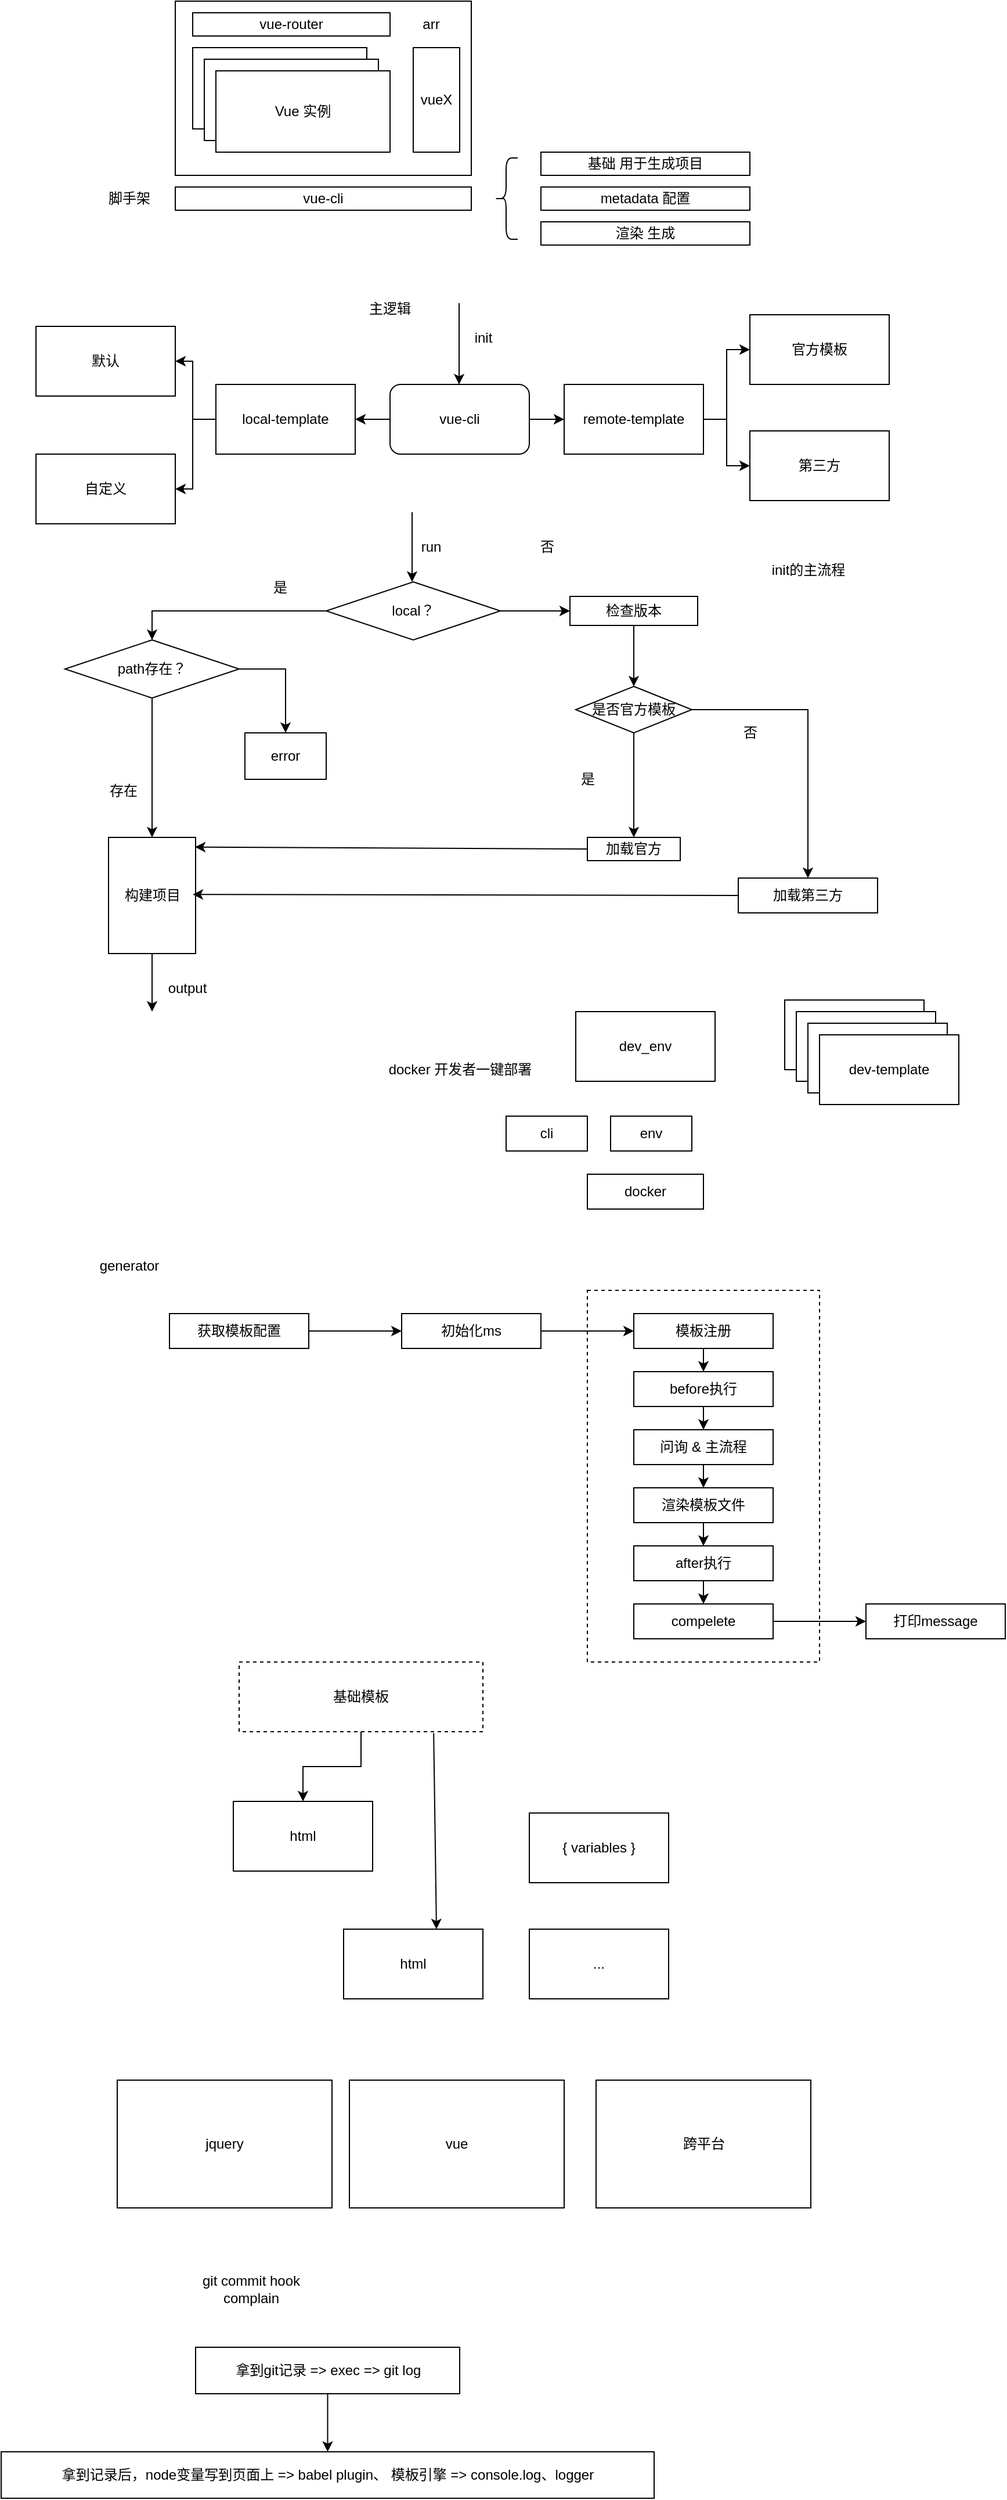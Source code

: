 <mxfile version="16.6.1" type="device"><diagram id="F49EyNvaIZhDnBV2fqFG" name="Page-1"><mxGraphModel dx="1721" dy="723" grid="1" gridSize="10" guides="1" tooltips="1" connect="1" arrows="1" fold="1" page="1" pageScale="1" pageWidth="827" pageHeight="1169" math="0" shadow="0"><root><mxCell id="0"/><mxCell id="1" parent="0"/><mxCell id="8FGmdDWZDMf_Wr4Ivnu4-96" value="" style="rounded=0;whiteSpace=wrap;html=1;dashed=1;" vertex="1" parent="1"><mxGeometry x="440" y="1180" width="200" height="320" as="geometry"/></mxCell><mxCell id="8FGmdDWZDMf_Wr4Ivnu4-10" value="" style="rounded=0;whiteSpace=wrap;html=1;" vertex="1" parent="1"><mxGeometry x="85" y="70" width="255" height="150" as="geometry"/></mxCell><mxCell id="8FGmdDWZDMf_Wr4Ivnu4-1" value="脚手架" style="text;html=1;align=center;verticalAlign=middle;resizable=0;points=[];autosize=1;strokeColor=none;fillColor=none;" vertex="1" parent="1"><mxGeometry x="20" y="230" width="50" height="20" as="geometry"/></mxCell><mxCell id="8FGmdDWZDMf_Wr4Ivnu4-2" value="Vue" style="rounded=0;whiteSpace=wrap;html=1;" vertex="1" parent="1"><mxGeometry x="100" y="110" width="150" height="70" as="geometry"/></mxCell><mxCell id="8FGmdDWZDMf_Wr4Ivnu4-3" value="vue-router" style="rounded=0;whiteSpace=wrap;html=1;" vertex="1" parent="1"><mxGeometry x="100" y="80" width="170" height="20" as="geometry"/></mxCell><mxCell id="8FGmdDWZDMf_Wr4Ivnu4-5" value="Vue" style="rounded=0;whiteSpace=wrap;html=1;" vertex="1" parent="1"><mxGeometry x="110" y="120" width="150" height="70" as="geometry"/></mxCell><mxCell id="8FGmdDWZDMf_Wr4Ivnu4-6" value="Vue 实例" style="rounded=0;whiteSpace=wrap;html=1;" vertex="1" parent="1"><mxGeometry x="120" y="130" width="150" height="70" as="geometry"/></mxCell><mxCell id="8FGmdDWZDMf_Wr4Ivnu4-7" value="arr" style="text;html=1;align=center;verticalAlign=middle;resizable=0;points=[];autosize=1;strokeColor=none;fillColor=none;" vertex="1" parent="1"><mxGeometry x="290" y="80" width="30" height="20" as="geometry"/></mxCell><mxCell id="8FGmdDWZDMf_Wr4Ivnu4-8" value="vueX" style="rounded=0;whiteSpace=wrap;html=1;" vertex="1" parent="1"><mxGeometry x="290" y="110" width="40" height="90" as="geometry"/></mxCell><mxCell id="8FGmdDWZDMf_Wr4Ivnu4-9" value="vue-cli" style="rounded=0;whiteSpace=wrap;html=1;" vertex="1" parent="1"><mxGeometry x="85" y="230" width="255" height="20" as="geometry"/></mxCell><mxCell id="8FGmdDWZDMf_Wr4Ivnu4-12" value="" style="shape=curlyBracket;whiteSpace=wrap;html=1;rounded=1;" vertex="1" parent="1"><mxGeometry x="360" y="205" width="20" height="70" as="geometry"/></mxCell><mxCell id="8FGmdDWZDMf_Wr4Ivnu4-13" value="基础 用于生成项目" style="rounded=0;whiteSpace=wrap;html=1;" vertex="1" parent="1"><mxGeometry x="400" y="200" width="180" height="20" as="geometry"/></mxCell><mxCell id="8FGmdDWZDMf_Wr4Ivnu4-14" value="metadata 配置" style="rounded=0;whiteSpace=wrap;html=1;" vertex="1" parent="1"><mxGeometry x="400" y="230" width="180" height="20" as="geometry"/></mxCell><mxCell id="8FGmdDWZDMf_Wr4Ivnu4-15" value="渲染 生成" style="rounded=0;whiteSpace=wrap;html=1;" vertex="1" parent="1"><mxGeometry x="400" y="260" width="180" height="20" as="geometry"/></mxCell><mxCell id="8FGmdDWZDMf_Wr4Ivnu4-22" value="" style="edgeStyle=orthogonalEdgeStyle;rounded=0;orthogonalLoop=1;jettySize=auto;html=1;" edge="1" parent="1" source="8FGmdDWZDMf_Wr4Ivnu4-16" target="8FGmdDWZDMf_Wr4Ivnu4-19"><mxGeometry relative="1" as="geometry"/></mxCell><mxCell id="8FGmdDWZDMf_Wr4Ivnu4-29" value="" style="edgeStyle=orthogonalEdgeStyle;rounded=0;orthogonalLoop=1;jettySize=auto;html=1;" edge="1" parent="1" source="8FGmdDWZDMf_Wr4Ivnu4-16" target="8FGmdDWZDMf_Wr4Ivnu4-28"><mxGeometry relative="1" as="geometry"/></mxCell><mxCell id="8FGmdDWZDMf_Wr4Ivnu4-16" value="vue-cli" style="rounded=1;whiteSpace=wrap;html=1;" vertex="1" parent="1"><mxGeometry x="270" y="400" width="120" height="60" as="geometry"/></mxCell><mxCell id="8FGmdDWZDMf_Wr4Ivnu4-17" value="" style="endArrow=classic;html=1;rounded=0;" edge="1" parent="1"><mxGeometry width="50" height="50" relative="1" as="geometry"><mxPoint x="329.5" y="330" as="sourcePoint"/><mxPoint x="329.5" y="400" as="targetPoint"/></mxGeometry></mxCell><mxCell id="8FGmdDWZDMf_Wr4Ivnu4-18" value="init" style="text;html=1;align=center;verticalAlign=middle;resizable=0;points=[];autosize=1;strokeColor=none;fillColor=none;" vertex="1" parent="1"><mxGeometry x="335" y="350" width="30" height="20" as="geometry"/></mxCell><mxCell id="8FGmdDWZDMf_Wr4Ivnu4-24" value="" style="edgeStyle=orthogonalEdgeStyle;rounded=0;orthogonalLoop=1;jettySize=auto;html=1;" edge="1" parent="1" source="8FGmdDWZDMf_Wr4Ivnu4-19" target="8FGmdDWZDMf_Wr4Ivnu4-23"><mxGeometry relative="1" as="geometry"/></mxCell><mxCell id="8FGmdDWZDMf_Wr4Ivnu4-19" value="remote-template" style="rounded=0;whiteSpace=wrap;html=1;" vertex="1" parent="1"><mxGeometry x="420" y="400" width="120" height="60" as="geometry"/></mxCell><mxCell id="8FGmdDWZDMf_Wr4Ivnu4-23" value="官方模板" style="rounded=0;whiteSpace=wrap;html=1;" vertex="1" parent="1"><mxGeometry x="580" y="340" width="120" height="60" as="geometry"/></mxCell><mxCell id="8FGmdDWZDMf_Wr4Ivnu4-25" value="第三方" style="rounded=0;whiteSpace=wrap;html=1;" vertex="1" parent="1"><mxGeometry x="580" y="440" width="120" height="60" as="geometry"/></mxCell><mxCell id="8FGmdDWZDMf_Wr4Ivnu4-26" value="" style="edgeStyle=orthogonalEdgeStyle;rounded=0;orthogonalLoop=1;jettySize=auto;html=1;exitX=1;exitY=0.5;exitDx=0;exitDy=0;entryX=0;entryY=0.5;entryDx=0;entryDy=0;" edge="1" parent="1" source="8FGmdDWZDMf_Wr4Ivnu4-19" target="8FGmdDWZDMf_Wr4Ivnu4-25"><mxGeometry relative="1" as="geometry"><mxPoint x="550" y="440" as="sourcePoint"/><mxPoint x="590" y="380" as="targetPoint"/></mxGeometry></mxCell><mxCell id="8FGmdDWZDMf_Wr4Ivnu4-27" value="主逻辑" style="text;html=1;strokeColor=none;fillColor=none;align=center;verticalAlign=middle;whiteSpace=wrap;rounded=0;" vertex="1" parent="1"><mxGeometry x="240" y="320" width="60" height="30" as="geometry"/></mxCell><mxCell id="8FGmdDWZDMf_Wr4Ivnu4-28" value="local-template" style="rounded=0;whiteSpace=wrap;html=1;" vertex="1" parent="1"><mxGeometry x="120" y="400" width="120" height="60" as="geometry"/></mxCell><mxCell id="8FGmdDWZDMf_Wr4Ivnu4-30" value="默认" style="rounded=0;whiteSpace=wrap;html=1;" vertex="1" parent="1"><mxGeometry x="-35" y="350" width="120" height="60" as="geometry"/></mxCell><mxCell id="8FGmdDWZDMf_Wr4Ivnu4-31" value="自定义" style="rounded=0;whiteSpace=wrap;html=1;" vertex="1" parent="1"><mxGeometry x="-35" y="460" width="120" height="60" as="geometry"/></mxCell><mxCell id="8FGmdDWZDMf_Wr4Ivnu4-32" value="" style="edgeStyle=orthogonalEdgeStyle;rounded=0;orthogonalLoop=1;jettySize=auto;html=1;exitX=0;exitY=0.5;exitDx=0;exitDy=0;entryX=1;entryY=0.5;entryDx=0;entryDy=0;" edge="1" parent="1" source="8FGmdDWZDMf_Wr4Ivnu4-28" target="8FGmdDWZDMf_Wr4Ivnu4-30"><mxGeometry relative="1" as="geometry"><mxPoint x="550" y="440" as="sourcePoint"/><mxPoint x="170" y="370" as="targetPoint"/></mxGeometry></mxCell><mxCell id="8FGmdDWZDMf_Wr4Ivnu4-33" value="" style="edgeStyle=orthogonalEdgeStyle;rounded=0;orthogonalLoop=1;jettySize=auto;html=1;entryX=1;entryY=0.5;entryDx=0;entryDy=0;" edge="1" parent="1" target="8FGmdDWZDMf_Wr4Ivnu4-31"><mxGeometry relative="1" as="geometry"><mxPoint x="100" y="430" as="sourcePoint"/><mxPoint x="95" y="390" as="targetPoint"/><Array as="points"><mxPoint x="100" y="490"/></Array></mxGeometry></mxCell><mxCell id="8FGmdDWZDMf_Wr4Ivnu4-39" value="" style="edgeStyle=orthogonalEdgeStyle;rounded=0;orthogonalLoop=1;jettySize=auto;html=1;entryX=0.5;entryY=0;entryDx=0;entryDy=0;" edge="1" parent="1" source="8FGmdDWZDMf_Wr4Ivnu4-34" target="8FGmdDWZDMf_Wr4Ivnu4-38"><mxGeometry relative="1" as="geometry"/></mxCell><mxCell id="8FGmdDWZDMf_Wr4Ivnu4-51" value="" style="edgeStyle=orthogonalEdgeStyle;rounded=0;orthogonalLoop=1;jettySize=auto;html=1;" edge="1" parent="1" source="8FGmdDWZDMf_Wr4Ivnu4-34" target="8FGmdDWZDMf_Wr4Ivnu4-50"><mxGeometry relative="1" as="geometry"/></mxCell><mxCell id="8FGmdDWZDMf_Wr4Ivnu4-34" value="local？" style="rhombus;whiteSpace=wrap;html=1;" vertex="1" parent="1"><mxGeometry x="215" y="570" width="150" height="50" as="geometry"/></mxCell><mxCell id="8FGmdDWZDMf_Wr4Ivnu4-36" value="" style="endArrow=classic;html=1;rounded=0;" edge="1" parent="1"><mxGeometry width="50" height="50" relative="1" as="geometry"><mxPoint x="289" y="510" as="sourcePoint"/><mxPoint x="289" y="570" as="targetPoint"/></mxGeometry></mxCell><mxCell id="8FGmdDWZDMf_Wr4Ivnu4-37" value="run" style="text;html=1;align=center;verticalAlign=middle;resizable=0;points=[];autosize=1;strokeColor=none;fillColor=none;" vertex="1" parent="1"><mxGeometry x="290" y="530" width="30" height="20" as="geometry"/></mxCell><mxCell id="8FGmdDWZDMf_Wr4Ivnu4-41" value="" style="edgeStyle=orthogonalEdgeStyle;rounded=0;orthogonalLoop=1;jettySize=auto;html=1;" edge="1" parent="1" source="8FGmdDWZDMf_Wr4Ivnu4-38" target="8FGmdDWZDMf_Wr4Ivnu4-40"><mxGeometry relative="1" as="geometry"/></mxCell><mxCell id="8FGmdDWZDMf_Wr4Ivnu4-38" value="path存在？" style="rhombus;whiteSpace=wrap;html=1;" vertex="1" parent="1"><mxGeometry x="-10" y="620" width="150" height="50" as="geometry"/></mxCell><mxCell id="8FGmdDWZDMf_Wr4Ivnu4-40" value="构建项目" style="whiteSpace=wrap;html=1;" vertex="1" parent="1"><mxGeometry x="27.5" y="790" width="75" height="100" as="geometry"/></mxCell><mxCell id="8FGmdDWZDMf_Wr4Ivnu4-42" value="存在" style="text;html=1;align=center;verticalAlign=middle;resizable=0;points=[];autosize=1;strokeColor=none;fillColor=none;" vertex="1" parent="1"><mxGeometry x="20" y="740" width="40" height="20" as="geometry"/></mxCell><mxCell id="8FGmdDWZDMf_Wr4Ivnu4-45" value="error" style="whiteSpace=wrap;html=1;" vertex="1" parent="1"><mxGeometry x="145" y="700" width="70" height="40" as="geometry"/></mxCell><mxCell id="8FGmdDWZDMf_Wr4Ivnu4-46" value="" style="endArrow=classic;html=1;rounded=0;exitX=1;exitY=0.5;exitDx=0;exitDy=0;entryX=0.5;entryY=0;entryDx=0;entryDy=0;" edge="1" parent="1" source="8FGmdDWZDMf_Wr4Ivnu4-38" target="8FGmdDWZDMf_Wr4Ivnu4-45"><mxGeometry width="50" height="50" relative="1" as="geometry"><mxPoint x="360" y="730" as="sourcePoint"/><mxPoint x="410" y="680" as="targetPoint"/><Array as="points"><mxPoint x="180" y="645"/></Array></mxGeometry></mxCell><mxCell id="8FGmdDWZDMf_Wr4Ivnu4-47" value="是" style="text;html=1;align=center;verticalAlign=middle;resizable=0;points=[];autosize=1;strokeColor=none;fillColor=none;" vertex="1" parent="1"><mxGeometry x="160" y="565" width="30" height="20" as="geometry"/></mxCell><mxCell id="8FGmdDWZDMf_Wr4Ivnu4-48" value="否" style="text;html=1;align=center;verticalAlign=middle;resizable=0;points=[];autosize=1;strokeColor=none;fillColor=none;" vertex="1" parent="1"><mxGeometry x="390" y="530" width="30" height="20" as="geometry"/></mxCell><mxCell id="8FGmdDWZDMf_Wr4Ivnu4-55" value="" style="edgeStyle=orthogonalEdgeStyle;rounded=0;orthogonalLoop=1;jettySize=auto;html=1;" edge="1" parent="1" source="8FGmdDWZDMf_Wr4Ivnu4-50" target="8FGmdDWZDMf_Wr4Ivnu4-54"><mxGeometry relative="1" as="geometry"/></mxCell><mxCell id="8FGmdDWZDMf_Wr4Ivnu4-50" value="检查版本" style="whiteSpace=wrap;html=1;" vertex="1" parent="1"><mxGeometry x="425" y="582.5" width="110" height="25" as="geometry"/></mxCell><mxCell id="8FGmdDWZDMf_Wr4Ivnu4-57" value="" style="edgeStyle=orthogonalEdgeStyle;rounded=0;orthogonalLoop=1;jettySize=auto;html=1;" edge="1" parent="1" source="8FGmdDWZDMf_Wr4Ivnu4-54" target="8FGmdDWZDMf_Wr4Ivnu4-56"><mxGeometry relative="1" as="geometry"/></mxCell><mxCell id="8FGmdDWZDMf_Wr4Ivnu4-60" value="" style="edgeStyle=orthogonalEdgeStyle;rounded=0;orthogonalLoop=1;jettySize=auto;html=1;" edge="1" parent="1" source="8FGmdDWZDMf_Wr4Ivnu4-54" target="8FGmdDWZDMf_Wr4Ivnu4-59"><mxGeometry relative="1" as="geometry"/></mxCell><mxCell id="8FGmdDWZDMf_Wr4Ivnu4-54" value="是否官方模板" style="rhombus;whiteSpace=wrap;html=1;" vertex="1" parent="1"><mxGeometry x="430" y="660" width="100" height="40" as="geometry"/></mxCell><mxCell id="8FGmdDWZDMf_Wr4Ivnu4-56" value="加载官方" style="whiteSpace=wrap;html=1;" vertex="1" parent="1"><mxGeometry x="440" y="790" width="80" height="20" as="geometry"/></mxCell><mxCell id="8FGmdDWZDMf_Wr4Ivnu4-58" value="是" style="text;html=1;align=center;verticalAlign=middle;resizable=0;points=[];autosize=1;strokeColor=none;fillColor=none;" vertex="1" parent="1"><mxGeometry x="425" y="730" width="30" height="20" as="geometry"/></mxCell><mxCell id="8FGmdDWZDMf_Wr4Ivnu4-59" value="加载第三方" style="whiteSpace=wrap;html=1;" vertex="1" parent="1"><mxGeometry x="570" y="825" width="120" height="30" as="geometry"/></mxCell><mxCell id="8FGmdDWZDMf_Wr4Ivnu4-61" value="否" style="text;html=1;align=center;verticalAlign=middle;resizable=0;points=[];autosize=1;strokeColor=none;fillColor=none;" vertex="1" parent="1"><mxGeometry x="565" y="690" width="30" height="20" as="geometry"/></mxCell><mxCell id="8FGmdDWZDMf_Wr4Ivnu4-62" value="" style="endArrow=classic;html=1;rounded=0;exitX=0;exitY=0.5;exitDx=0;exitDy=0;entryX=0.993;entryY=0.083;entryDx=0;entryDy=0;entryPerimeter=0;" edge="1" parent="1" source="8FGmdDWZDMf_Wr4Ivnu4-56" target="8FGmdDWZDMf_Wr4Ivnu4-40"><mxGeometry width="50" height="50" relative="1" as="geometry"><mxPoint x="430" y="730" as="sourcePoint"/><mxPoint x="480" y="680" as="targetPoint"/></mxGeometry></mxCell><mxCell id="8FGmdDWZDMf_Wr4Ivnu4-63" value="" style="endArrow=classic;html=1;rounded=0;exitX=0;exitY=0.5;exitDx=0;exitDy=0;entryX=0.993;entryY=0.083;entryDx=0;entryDy=0;entryPerimeter=0;" edge="1" parent="1" source="8FGmdDWZDMf_Wr4Ivnu4-59"><mxGeometry width="50" height="50" relative="1" as="geometry"><mxPoint x="438.03" y="840.85" as="sourcePoint"/><mxPoint x="100.005" y="839.15" as="targetPoint"/></mxGeometry></mxCell><mxCell id="8FGmdDWZDMf_Wr4Ivnu4-64" value="" style="endArrow=classic;html=1;rounded=0;exitX=0.5;exitY=1;exitDx=0;exitDy=0;" edge="1" parent="1" source="8FGmdDWZDMf_Wr4Ivnu4-40"><mxGeometry width="50" height="50" relative="1" as="geometry"><mxPoint x="340" y="800" as="sourcePoint"/><mxPoint x="65" y="940" as="targetPoint"/></mxGeometry></mxCell><mxCell id="8FGmdDWZDMf_Wr4Ivnu4-66" value="output" style="text;html=1;align=center;verticalAlign=middle;resizable=0;points=[];autosize=1;strokeColor=none;fillColor=none;" vertex="1" parent="1"><mxGeometry x="70" y="910" width="50" height="20" as="geometry"/></mxCell><mxCell id="8FGmdDWZDMf_Wr4Ivnu4-67" value="init的主流程" style="text;html=1;align=center;verticalAlign=middle;resizable=0;points=[];autosize=1;strokeColor=none;fillColor=none;" vertex="1" parent="1"><mxGeometry x="590" y="550" width="80" height="20" as="geometry"/></mxCell><mxCell id="8FGmdDWZDMf_Wr4Ivnu4-68" value="docker 开发者一键部署" style="text;html=1;align=center;verticalAlign=middle;resizable=0;points=[];autosize=1;strokeColor=none;fillColor=none;" vertex="1" parent="1"><mxGeometry x="260" y="980" width="140" height="20" as="geometry"/></mxCell><mxCell id="8FGmdDWZDMf_Wr4Ivnu4-69" value="dev-template" style="rounded=0;whiteSpace=wrap;html=1;" vertex="1" parent="1"><mxGeometry x="610" y="930" width="120" height="60" as="geometry"/></mxCell><mxCell id="8FGmdDWZDMf_Wr4Ivnu4-70" value="dev-template" style="rounded=0;whiteSpace=wrap;html=1;" vertex="1" parent="1"><mxGeometry x="620" y="940" width="120" height="60" as="geometry"/></mxCell><mxCell id="8FGmdDWZDMf_Wr4Ivnu4-71" value="dev-template" style="rounded=0;whiteSpace=wrap;html=1;" vertex="1" parent="1"><mxGeometry x="630" y="950" width="120" height="60" as="geometry"/></mxCell><mxCell id="8FGmdDWZDMf_Wr4Ivnu4-72" value="dev-template" style="rounded=0;whiteSpace=wrap;html=1;" vertex="1" parent="1"><mxGeometry x="640" y="960" width="120" height="60" as="geometry"/></mxCell><mxCell id="8FGmdDWZDMf_Wr4Ivnu4-73" value="docker" style="rounded=0;whiteSpace=wrap;html=1;" vertex="1" parent="1"><mxGeometry x="440" y="1080" width="100" height="30" as="geometry"/></mxCell><mxCell id="8FGmdDWZDMf_Wr4Ivnu4-74" value="dev_env" style="rounded=0;whiteSpace=wrap;html=1;" vertex="1" parent="1"><mxGeometry x="430" y="940" width="120" height="60" as="geometry"/></mxCell><mxCell id="8FGmdDWZDMf_Wr4Ivnu4-75" value="cli" style="rounded=0;whiteSpace=wrap;html=1;" vertex="1" parent="1"><mxGeometry x="370" y="1030" width="70" height="30" as="geometry"/></mxCell><mxCell id="8FGmdDWZDMf_Wr4Ivnu4-76" value="env" style="rounded=0;whiteSpace=wrap;html=1;" vertex="1" parent="1"><mxGeometry x="460" y="1030" width="70" height="30" as="geometry"/></mxCell><mxCell id="8FGmdDWZDMf_Wr4Ivnu4-80" value="" style="edgeStyle=orthogonalEdgeStyle;rounded=0;orthogonalLoop=1;jettySize=auto;html=1;" edge="1" parent="1" source="8FGmdDWZDMf_Wr4Ivnu4-77" target="8FGmdDWZDMf_Wr4Ivnu4-79"><mxGeometry relative="1" as="geometry"/></mxCell><mxCell id="8FGmdDWZDMf_Wr4Ivnu4-77" value="获取模板配置" style="rounded=0;whiteSpace=wrap;html=1;" vertex="1" parent="1"><mxGeometry x="80" y="1200" width="120" height="30" as="geometry"/></mxCell><mxCell id="8FGmdDWZDMf_Wr4Ivnu4-78" value="generator" style="text;html=1;align=center;verticalAlign=middle;resizable=0;points=[];autosize=1;strokeColor=none;fillColor=none;" vertex="1" parent="1"><mxGeometry x="10" y="1149" width="70" height="20" as="geometry"/></mxCell><mxCell id="8FGmdDWZDMf_Wr4Ivnu4-82" value="" style="edgeStyle=orthogonalEdgeStyle;rounded=0;orthogonalLoop=1;jettySize=auto;html=1;" edge="1" parent="1" source="8FGmdDWZDMf_Wr4Ivnu4-79" target="8FGmdDWZDMf_Wr4Ivnu4-81"><mxGeometry relative="1" as="geometry"/></mxCell><mxCell id="8FGmdDWZDMf_Wr4Ivnu4-79" value="初始化ms" style="rounded=0;whiteSpace=wrap;html=1;" vertex="1" parent="1"><mxGeometry x="280" y="1200" width="120" height="30" as="geometry"/></mxCell><mxCell id="8FGmdDWZDMf_Wr4Ivnu4-84" value="" style="edgeStyle=orthogonalEdgeStyle;rounded=0;orthogonalLoop=1;jettySize=auto;html=1;" edge="1" parent="1" source="8FGmdDWZDMf_Wr4Ivnu4-81" target="8FGmdDWZDMf_Wr4Ivnu4-83"><mxGeometry relative="1" as="geometry"/></mxCell><mxCell id="8FGmdDWZDMf_Wr4Ivnu4-81" value="模板注册" style="rounded=0;whiteSpace=wrap;html=1;" vertex="1" parent="1"><mxGeometry x="480" y="1200" width="120" height="30" as="geometry"/></mxCell><mxCell id="8FGmdDWZDMf_Wr4Ivnu4-87" value="" style="edgeStyle=orthogonalEdgeStyle;rounded=0;orthogonalLoop=1;jettySize=auto;html=1;" edge="1" parent="1" source="8FGmdDWZDMf_Wr4Ivnu4-83" target="8FGmdDWZDMf_Wr4Ivnu4-86"><mxGeometry relative="1" as="geometry"/></mxCell><mxCell id="8FGmdDWZDMf_Wr4Ivnu4-83" value="before执行" style="rounded=0;whiteSpace=wrap;html=1;" vertex="1" parent="1"><mxGeometry x="480" y="1250" width="120" height="30" as="geometry"/></mxCell><mxCell id="8FGmdDWZDMf_Wr4Ivnu4-89" value="" style="edgeStyle=orthogonalEdgeStyle;rounded=0;orthogonalLoop=1;jettySize=auto;html=1;" edge="1" parent="1" source="8FGmdDWZDMf_Wr4Ivnu4-86" target="8FGmdDWZDMf_Wr4Ivnu4-88"><mxGeometry relative="1" as="geometry"/></mxCell><mxCell id="8FGmdDWZDMf_Wr4Ivnu4-86" value="问询 &amp;amp; 主流程" style="rounded=0;whiteSpace=wrap;html=1;" vertex="1" parent="1"><mxGeometry x="480" y="1300" width="120" height="30" as="geometry"/></mxCell><mxCell id="8FGmdDWZDMf_Wr4Ivnu4-91" value="" style="edgeStyle=orthogonalEdgeStyle;rounded=0;orthogonalLoop=1;jettySize=auto;html=1;" edge="1" parent="1" source="8FGmdDWZDMf_Wr4Ivnu4-88" target="8FGmdDWZDMf_Wr4Ivnu4-90"><mxGeometry relative="1" as="geometry"/></mxCell><mxCell id="8FGmdDWZDMf_Wr4Ivnu4-88" value="渲染模板文件" style="rounded=0;whiteSpace=wrap;html=1;" vertex="1" parent="1"><mxGeometry x="480" y="1350" width="120" height="30" as="geometry"/></mxCell><mxCell id="8FGmdDWZDMf_Wr4Ivnu4-93" value="" style="edgeStyle=orthogonalEdgeStyle;rounded=0;orthogonalLoop=1;jettySize=auto;html=1;" edge="1" parent="1" source="8FGmdDWZDMf_Wr4Ivnu4-90" target="8FGmdDWZDMf_Wr4Ivnu4-92"><mxGeometry relative="1" as="geometry"/></mxCell><mxCell id="8FGmdDWZDMf_Wr4Ivnu4-90" value="after执行" style="rounded=0;whiteSpace=wrap;html=1;" vertex="1" parent="1"><mxGeometry x="480" y="1400" width="120" height="30" as="geometry"/></mxCell><mxCell id="8FGmdDWZDMf_Wr4Ivnu4-95" value="" style="edgeStyle=orthogonalEdgeStyle;rounded=0;orthogonalLoop=1;jettySize=auto;html=1;" edge="1" parent="1" source="8FGmdDWZDMf_Wr4Ivnu4-92" target="8FGmdDWZDMf_Wr4Ivnu4-94"><mxGeometry relative="1" as="geometry"/></mxCell><mxCell id="8FGmdDWZDMf_Wr4Ivnu4-92" value="compelete" style="rounded=0;whiteSpace=wrap;html=1;" vertex="1" parent="1"><mxGeometry x="480" y="1450" width="120" height="30" as="geometry"/></mxCell><mxCell id="8FGmdDWZDMf_Wr4Ivnu4-94" value="打印message" style="rounded=0;whiteSpace=wrap;html=1;" vertex="1" parent="1"><mxGeometry x="680" y="1450" width="120" height="30" as="geometry"/></mxCell><mxCell id="8FGmdDWZDMf_Wr4Ivnu4-97" value="html" style="rounded=0;whiteSpace=wrap;html=1;" vertex="1" parent="1"><mxGeometry x="135" y="1620" width="120" height="60" as="geometry"/></mxCell><mxCell id="8FGmdDWZDMf_Wr4Ivnu4-99" value="" style="edgeStyle=orthogonalEdgeStyle;rounded=0;orthogonalLoop=1;jettySize=auto;html=1;" edge="1" parent="1" source="8FGmdDWZDMf_Wr4Ivnu4-98" target="8FGmdDWZDMf_Wr4Ivnu4-97"><mxGeometry relative="1" as="geometry"/></mxCell><mxCell id="8FGmdDWZDMf_Wr4Ivnu4-98" value="基础模板" style="rounded=0;whiteSpace=wrap;html=1;dashed=1;" vertex="1" parent="1"><mxGeometry x="140" y="1500" width="210" height="60" as="geometry"/></mxCell><mxCell id="8FGmdDWZDMf_Wr4Ivnu4-100" value="" style="endArrow=classic;html=1;rounded=0;exitX=0.798;exitY=1.021;exitDx=0;exitDy=0;exitPerimeter=0;" edge="1" parent="1" source="8FGmdDWZDMf_Wr4Ivnu4-98"><mxGeometry width="50" height="50" relative="1" as="geometry"><mxPoint x="410" y="1580" as="sourcePoint"/><mxPoint x="310" y="1730" as="targetPoint"/></mxGeometry></mxCell><mxCell id="8FGmdDWZDMf_Wr4Ivnu4-101" value="html" style="rounded=0;whiteSpace=wrap;html=1;" vertex="1" parent="1"><mxGeometry x="230" y="1730" width="120" height="60" as="geometry"/></mxCell><mxCell id="8FGmdDWZDMf_Wr4Ivnu4-102" value="..." style="rounded=0;whiteSpace=wrap;html=1;" vertex="1" parent="1"><mxGeometry x="390" y="1730" width="120" height="60" as="geometry"/></mxCell><mxCell id="8FGmdDWZDMf_Wr4Ivnu4-103" value="jquery" style="rounded=0;whiteSpace=wrap;html=1;" vertex="1" parent="1"><mxGeometry x="35" y="1860" width="185" height="110" as="geometry"/></mxCell><mxCell id="8FGmdDWZDMf_Wr4Ivnu4-104" value="vue" style="rounded=0;whiteSpace=wrap;html=1;" vertex="1" parent="1"><mxGeometry x="235" y="1860" width="185" height="110" as="geometry"/></mxCell><mxCell id="8FGmdDWZDMf_Wr4Ivnu4-105" value="跨平台" style="rounded=0;whiteSpace=wrap;html=1;" vertex="1" parent="1"><mxGeometry x="447.5" y="1860" width="185" height="110" as="geometry"/></mxCell><mxCell id="8FGmdDWZDMf_Wr4Ivnu4-106" value="{ variables }" style="rounded=0;whiteSpace=wrap;html=1;" vertex="1" parent="1"><mxGeometry x="390" y="1630" width="120" height="60" as="geometry"/></mxCell><mxCell id="8FGmdDWZDMf_Wr4Ivnu4-107" value="git commit hook&lt;br&gt;complain" style="text;html=1;align=center;verticalAlign=middle;resizable=0;points=[];autosize=1;strokeColor=none;fillColor=none;" vertex="1" parent="1"><mxGeometry x="100" y="2025" width="100" height="30" as="geometry"/></mxCell><mxCell id="8FGmdDWZDMf_Wr4Ivnu4-110" value="" style="edgeStyle=orthogonalEdgeStyle;rounded=0;orthogonalLoop=1;jettySize=auto;html=1;" edge="1" parent="1" source="8FGmdDWZDMf_Wr4Ivnu4-108" target="8FGmdDWZDMf_Wr4Ivnu4-109"><mxGeometry relative="1" as="geometry"/></mxCell><mxCell id="8FGmdDWZDMf_Wr4Ivnu4-108" value="拿到git记录 =&amp;gt; exec =&amp;gt; git log" style="rounded=0;whiteSpace=wrap;html=1;" vertex="1" parent="1"><mxGeometry x="102.5" y="2090" width="227.5" height="40" as="geometry"/></mxCell><mxCell id="8FGmdDWZDMf_Wr4Ivnu4-109" value="拿到记录后，node变量写到页面上 =&amp;gt; babel plugin、 模板引擎 =&amp;gt; console.log、logger" style="rounded=0;whiteSpace=wrap;html=1;" vertex="1" parent="1"><mxGeometry x="-65" y="2180" width="562.5" height="40" as="geometry"/></mxCell></root></mxGraphModel></diagram></mxfile>
